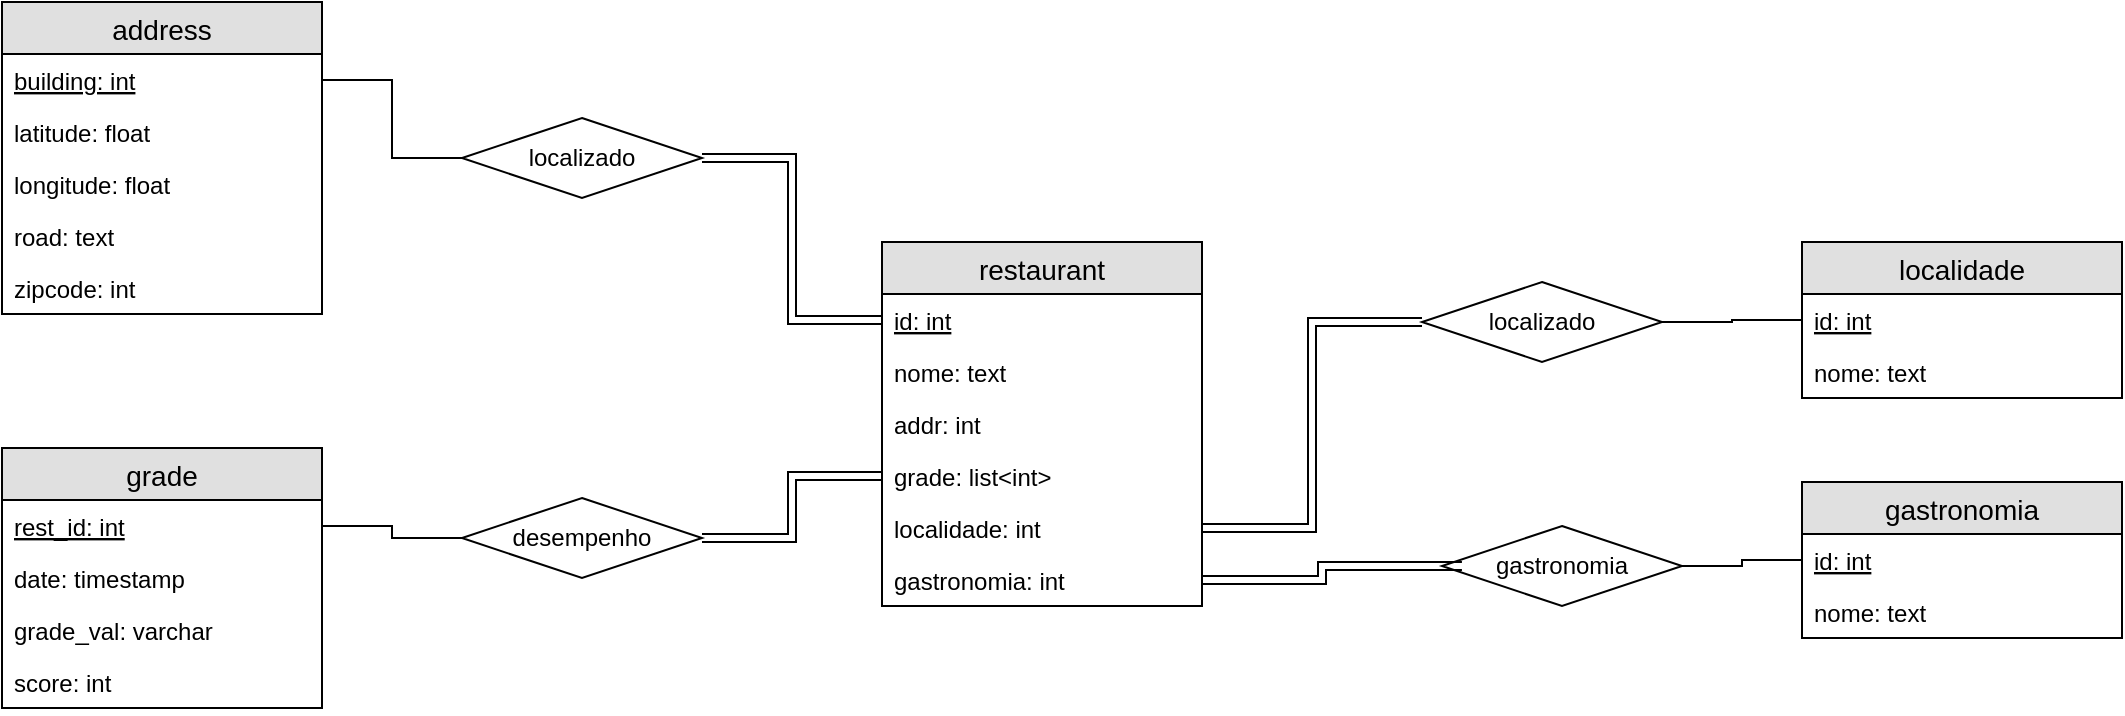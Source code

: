 <mxfile version="12.2.2" type="device" pages="1"><diagram id="ppx8rWP5HGCJ5IssTzLt" name="Page-1"><mxGraphModel dx="848" dy="479" grid="1" gridSize="10" guides="1" tooltips="1" connect="1" arrows="1" fold="1" page="1" pageScale="1" pageWidth="850" pageHeight="1100" math="0" shadow="0"><root><mxCell id="0"/><mxCell id="1" parent="0"/><mxCell id="PS8EGj6Ub2KABxTzr7ZF-6" value="gastronomia" style="swimlane;fontStyle=0;childLayout=stackLayout;horizontal=1;startSize=26;fillColor=#e0e0e0;horizontalStack=0;resizeParent=1;resizeParentMax=0;resizeLast=0;collapsible=1;marginBottom=0;swimlaneFillColor=#ffffff;align=center;fontSize=14;" vertex="1" parent="1"><mxGeometry x="940" y="360" width="160" height="78" as="geometry"/></mxCell><mxCell id="PS8EGj6Ub2KABxTzr7ZF-7" value="id: int" style="text;strokeColor=none;fillColor=none;spacingLeft=4;spacingRight=4;overflow=hidden;rotatable=0;points=[[0,0.5],[1,0.5]];portConstraint=eastwest;fontSize=12;fontStyle=4" vertex="1" parent="PS8EGj6Ub2KABxTzr7ZF-6"><mxGeometry y="26" width="160" height="26" as="geometry"/></mxCell><mxCell id="PS8EGj6Ub2KABxTzr7ZF-8" value="nome: text" style="text;strokeColor=none;fillColor=none;spacingLeft=4;spacingRight=4;overflow=hidden;rotatable=0;points=[[0,0.5],[1,0.5]];portConstraint=eastwest;fontSize=12;" vertex="1" parent="PS8EGj6Ub2KABxTzr7ZF-6"><mxGeometry y="52" width="160" height="26" as="geometry"/></mxCell><mxCell id="PS8EGj6Ub2KABxTzr7ZF-10" value="localidade" style="swimlane;fontStyle=0;childLayout=stackLayout;horizontal=1;startSize=26;fillColor=#e0e0e0;horizontalStack=0;resizeParent=1;resizeParentMax=0;resizeLast=0;collapsible=1;marginBottom=0;swimlaneFillColor=#ffffff;align=center;fontSize=14;" vertex="1" parent="1"><mxGeometry x="940" y="240" width="160" height="78" as="geometry"/></mxCell><mxCell id="PS8EGj6Ub2KABxTzr7ZF-11" value="id: int" style="text;strokeColor=none;fillColor=none;spacingLeft=4;spacingRight=4;overflow=hidden;rotatable=0;points=[[0,0.5],[1,0.5]];portConstraint=eastwest;fontSize=12;fontStyle=4" vertex="1" parent="PS8EGj6Ub2KABxTzr7ZF-10"><mxGeometry y="26" width="160" height="26" as="geometry"/></mxCell><mxCell id="PS8EGj6Ub2KABxTzr7ZF-12" value="nome: text" style="text;strokeColor=none;fillColor=none;spacingLeft=4;spacingRight=4;overflow=hidden;rotatable=0;points=[[0,0.5],[1,0.5]];portConstraint=eastwest;fontSize=12;" vertex="1" parent="PS8EGj6Ub2KABxTzr7ZF-10"><mxGeometry y="52" width="160" height="26" as="geometry"/></mxCell><mxCell id="PS8EGj6Ub2KABxTzr7ZF-14" value="grade" style="swimlane;fontStyle=0;childLayout=stackLayout;horizontal=1;startSize=26;fillColor=#e0e0e0;horizontalStack=0;resizeParent=1;resizeParentMax=0;resizeLast=0;collapsible=1;marginBottom=0;swimlaneFillColor=#ffffff;align=center;fontSize=14;" vertex="1" parent="1"><mxGeometry x="40" y="343" width="160" height="130" as="geometry"/></mxCell><mxCell id="PS8EGj6Ub2KABxTzr7ZF-15" value="rest_id: int" style="text;strokeColor=none;fillColor=none;spacingLeft=4;spacingRight=4;overflow=hidden;rotatable=0;points=[[0,0.5],[1,0.5]];portConstraint=eastwest;fontSize=12;fontStyle=4" vertex="1" parent="PS8EGj6Ub2KABxTzr7ZF-14"><mxGeometry y="26" width="160" height="26" as="geometry"/></mxCell><mxCell id="PS8EGj6Ub2KABxTzr7ZF-16" value="date: timestamp" style="text;strokeColor=none;fillColor=none;spacingLeft=4;spacingRight=4;overflow=hidden;rotatable=0;points=[[0,0.5],[1,0.5]];portConstraint=eastwest;fontSize=12;" vertex="1" parent="PS8EGj6Ub2KABxTzr7ZF-14"><mxGeometry y="52" width="160" height="26" as="geometry"/></mxCell><mxCell id="PS8EGj6Ub2KABxTzr7ZF-17" value="grade_val: varchar" style="text;strokeColor=none;fillColor=none;spacingLeft=4;spacingRight=4;overflow=hidden;rotatable=0;points=[[0,0.5],[1,0.5]];portConstraint=eastwest;fontSize=12;" vertex="1" parent="PS8EGj6Ub2KABxTzr7ZF-14"><mxGeometry y="78" width="160" height="26" as="geometry"/></mxCell><mxCell id="PS8EGj6Ub2KABxTzr7ZF-20" value="score: int" style="text;strokeColor=none;fillColor=none;spacingLeft=4;spacingRight=4;overflow=hidden;rotatable=0;points=[[0,0.5],[1,0.5]];portConstraint=eastwest;fontSize=12;" vertex="1" parent="PS8EGj6Ub2KABxTzr7ZF-14"><mxGeometry y="104" width="160" height="26" as="geometry"/></mxCell><mxCell id="PS8EGj6Ub2KABxTzr7ZF-21" value="address" style="swimlane;fontStyle=0;childLayout=stackLayout;horizontal=1;startSize=26;fillColor=#e0e0e0;horizontalStack=0;resizeParent=1;resizeParentMax=0;resizeLast=0;collapsible=1;marginBottom=0;swimlaneFillColor=#ffffff;align=center;fontSize=14;" vertex="1" parent="1"><mxGeometry x="40" y="120" width="160" height="156" as="geometry"/></mxCell><mxCell id="PS8EGj6Ub2KABxTzr7ZF-22" value="building: int" style="text;strokeColor=none;fillColor=none;spacingLeft=4;spacingRight=4;overflow=hidden;rotatable=0;points=[[0,0.5],[1,0.5]];portConstraint=eastwest;fontSize=12;fontStyle=4" vertex="1" parent="PS8EGj6Ub2KABxTzr7ZF-21"><mxGeometry y="26" width="160" height="26" as="geometry"/></mxCell><mxCell id="PS8EGj6Ub2KABxTzr7ZF-23" value="latitude: float" style="text;strokeColor=none;fillColor=none;spacingLeft=4;spacingRight=4;overflow=hidden;rotatable=0;points=[[0,0.5],[1,0.5]];portConstraint=eastwest;fontSize=12;" vertex="1" parent="PS8EGj6Ub2KABxTzr7ZF-21"><mxGeometry y="52" width="160" height="26" as="geometry"/></mxCell><mxCell id="PS8EGj6Ub2KABxTzr7ZF-24" value="longitude: float" style="text;strokeColor=none;fillColor=none;spacingLeft=4;spacingRight=4;overflow=hidden;rotatable=0;points=[[0,0.5],[1,0.5]];portConstraint=eastwest;fontSize=12;" vertex="1" parent="PS8EGj6Ub2KABxTzr7ZF-21"><mxGeometry y="78" width="160" height="26" as="geometry"/></mxCell><mxCell id="PS8EGj6Ub2KABxTzr7ZF-25" value="road: text" style="text;strokeColor=none;fillColor=none;spacingLeft=4;spacingRight=4;overflow=hidden;rotatable=0;points=[[0,0.5],[1,0.5]];portConstraint=eastwest;fontSize=12;" vertex="1" parent="PS8EGj6Ub2KABxTzr7ZF-21"><mxGeometry y="104" width="160" height="26" as="geometry"/></mxCell><mxCell id="PS8EGj6Ub2KABxTzr7ZF-26" value="zipcode: int" style="text;strokeColor=none;fillColor=none;spacingLeft=4;spacingRight=4;overflow=hidden;rotatable=0;points=[[0,0.5],[1,0.5]];portConstraint=eastwest;fontSize=12;" vertex="1" parent="PS8EGj6Ub2KABxTzr7ZF-21"><mxGeometry y="130" width="160" height="26" as="geometry"/></mxCell><mxCell id="PS8EGj6Ub2KABxTzr7ZF-31" value="restaurant" style="swimlane;fontStyle=0;childLayout=stackLayout;horizontal=1;startSize=26;fillColor=#e0e0e0;horizontalStack=0;resizeParent=1;resizeParentMax=0;resizeLast=0;collapsible=1;marginBottom=0;swimlaneFillColor=#ffffff;align=center;fontSize=14;" vertex="1" parent="1"><mxGeometry x="480" y="240" width="160" height="182" as="geometry"/></mxCell><mxCell id="PS8EGj6Ub2KABxTzr7ZF-32" value="id: int" style="text;strokeColor=none;fillColor=none;spacingLeft=4;spacingRight=4;overflow=hidden;rotatable=0;points=[[0,0.5],[1,0.5]];portConstraint=eastwest;fontSize=12;fontStyle=4" vertex="1" parent="PS8EGj6Ub2KABxTzr7ZF-31"><mxGeometry y="26" width="160" height="26" as="geometry"/></mxCell><mxCell id="PS8EGj6Ub2KABxTzr7ZF-37" value="nome: text" style="text;strokeColor=none;fillColor=none;spacingLeft=4;spacingRight=4;overflow=hidden;rotatable=0;points=[[0,0.5],[1,0.5]];portConstraint=eastwest;fontSize=12;" vertex="1" parent="PS8EGj6Ub2KABxTzr7ZF-31"><mxGeometry y="52" width="160" height="26" as="geometry"/></mxCell><mxCell id="PS8EGj6Ub2KABxTzr7ZF-33" value="addr: int" style="text;strokeColor=none;fillColor=none;spacingLeft=4;spacingRight=4;overflow=hidden;rotatable=0;points=[[0,0.5],[1,0.5]];portConstraint=eastwest;fontSize=12;" vertex="1" parent="PS8EGj6Ub2KABxTzr7ZF-31"><mxGeometry y="78" width="160" height="26" as="geometry"/></mxCell><mxCell id="PS8EGj6Ub2KABxTzr7ZF-34" value="grade: list&lt;int&gt;" style="text;strokeColor=none;fillColor=none;spacingLeft=4;spacingRight=4;overflow=hidden;rotatable=0;points=[[0,0.5],[1,0.5]];portConstraint=eastwest;fontSize=12;" vertex="1" parent="PS8EGj6Ub2KABxTzr7ZF-31"><mxGeometry y="104" width="160" height="26" as="geometry"/></mxCell><mxCell id="PS8EGj6Ub2KABxTzr7ZF-35" value="localidade: int" style="text;strokeColor=none;fillColor=none;spacingLeft=4;spacingRight=4;overflow=hidden;rotatable=0;points=[[0,0.5],[1,0.5]];portConstraint=eastwest;fontSize=12;" vertex="1" parent="PS8EGj6Ub2KABxTzr7ZF-31"><mxGeometry y="130" width="160" height="26" as="geometry"/></mxCell><mxCell id="PS8EGj6Ub2KABxTzr7ZF-36" value="gastronomia: int" style="text;strokeColor=none;fillColor=none;spacingLeft=4;spacingRight=4;overflow=hidden;rotatable=0;points=[[0,0.5],[1,0.5]];portConstraint=eastwest;fontSize=12;" vertex="1" parent="PS8EGj6Ub2KABxTzr7ZF-31"><mxGeometry y="156" width="160" height="26" as="geometry"/></mxCell><mxCell id="PS8EGj6Ub2KABxTzr7ZF-44" style="edgeStyle=orthogonalEdgeStyle;rounded=0;orthogonalLoop=1;jettySize=auto;html=1;exitX=0;exitY=0.5;exitDx=0;exitDy=0;entryX=1;entryY=0.5;entryDx=0;entryDy=0;endArrow=none;endFill=0;" edge="1" parent="1" source="PS8EGj6Ub2KABxTzr7ZF-42" target="PS8EGj6Ub2KABxTzr7ZF-22"><mxGeometry relative="1" as="geometry"/></mxCell><mxCell id="PS8EGj6Ub2KABxTzr7ZF-42" value="localizado" style="rhombus;whiteSpace=wrap;html=1;" vertex="1" parent="1"><mxGeometry x="270" y="178" width="120" height="40" as="geometry"/></mxCell><mxCell id="PS8EGj6Ub2KABxTzr7ZF-43" style="edgeStyle=orthogonalEdgeStyle;shape=link;rounded=0;orthogonalLoop=1;jettySize=auto;html=1;exitX=0;exitY=0.5;exitDx=0;exitDy=0;entryX=1;entryY=0.5;entryDx=0;entryDy=0;endArrow=none;endFill=0;" edge="1" parent="1" source="PS8EGj6Ub2KABxTzr7ZF-32" target="PS8EGj6Ub2KABxTzr7ZF-42"><mxGeometry relative="1" as="geometry"/></mxCell><mxCell id="PS8EGj6Ub2KABxTzr7ZF-47" style="edgeStyle=orthogonalEdgeStyle;rounded=0;orthogonalLoop=1;jettySize=auto;html=1;exitX=0;exitY=0.5;exitDx=0;exitDy=0;entryX=1;entryY=0.5;entryDx=0;entryDy=0;endArrow=none;endFill=0;" edge="1" parent="1" source="PS8EGj6Ub2KABxTzr7ZF-45" target="PS8EGj6Ub2KABxTzr7ZF-15"><mxGeometry relative="1" as="geometry"/></mxCell><mxCell id="PS8EGj6Ub2KABxTzr7ZF-48" style="edgeStyle=orthogonalEdgeStyle;shape=link;rounded=0;orthogonalLoop=1;jettySize=auto;html=1;exitX=1;exitY=0.5;exitDx=0;exitDy=0;entryX=0;entryY=0.5;entryDx=0;entryDy=0;endArrow=none;endFill=0;" edge="1" parent="1" source="PS8EGj6Ub2KABxTzr7ZF-45" target="PS8EGj6Ub2KABxTzr7ZF-34"><mxGeometry relative="1" as="geometry"/></mxCell><mxCell id="PS8EGj6Ub2KABxTzr7ZF-45" value="desempenho" style="rhombus;whiteSpace=wrap;html=1;" vertex="1" parent="1"><mxGeometry x="270" y="368" width="120" height="40" as="geometry"/></mxCell><mxCell id="PS8EGj6Ub2KABxTzr7ZF-53" style="edgeStyle=orthogonalEdgeStyle;rounded=0;orthogonalLoop=1;jettySize=auto;html=1;exitX=1;exitY=0.5;exitDx=0;exitDy=0;entryX=0;entryY=0.5;entryDx=0;entryDy=0;endArrow=none;endFill=0;" edge="1" parent="1" source="PS8EGj6Ub2KABxTzr7ZF-49" target="PS8EGj6Ub2KABxTzr7ZF-7"><mxGeometry relative="1" as="geometry"/></mxCell><mxCell id="PS8EGj6Ub2KABxTzr7ZF-49" value="gastronomia" style="rhombus;whiteSpace=wrap;html=1;" vertex="1" parent="1"><mxGeometry x="760" y="382" width="120" height="40" as="geometry"/></mxCell><mxCell id="PS8EGj6Ub2KABxTzr7ZF-54" style="edgeStyle=orthogonalEdgeStyle;rounded=0;orthogonalLoop=1;jettySize=auto;html=1;exitX=1;exitY=0.5;exitDx=0;exitDy=0;entryX=0;entryY=0.5;entryDx=0;entryDy=0;endArrow=none;endFill=0;" edge="1" parent="1" source="PS8EGj6Ub2KABxTzr7ZF-50" target="PS8EGj6Ub2KABxTzr7ZF-11"><mxGeometry relative="1" as="geometry"/></mxCell><mxCell id="PS8EGj6Ub2KABxTzr7ZF-50" value="localizado" style="rhombus;whiteSpace=wrap;html=1;" vertex="1" parent="1"><mxGeometry x="750" y="260" width="120" height="40" as="geometry"/></mxCell><mxCell id="PS8EGj6Ub2KABxTzr7ZF-51" style="edgeStyle=orthogonalEdgeStyle;shape=link;rounded=0;orthogonalLoop=1;jettySize=auto;html=1;exitX=1;exitY=0.5;exitDx=0;exitDy=0;entryX=0;entryY=0.5;entryDx=0;entryDy=0;endArrow=none;endFill=0;" edge="1" parent="1" source="PS8EGj6Ub2KABxTzr7ZF-35" target="PS8EGj6Ub2KABxTzr7ZF-50"><mxGeometry relative="1" as="geometry"/></mxCell><mxCell id="PS8EGj6Ub2KABxTzr7ZF-52" style="edgeStyle=orthogonalEdgeStyle;shape=link;rounded=0;orthogonalLoop=1;jettySize=auto;html=1;exitX=1;exitY=0.5;exitDx=0;exitDy=0;entryX=0.083;entryY=0.5;entryDx=0;entryDy=0;entryPerimeter=0;endArrow=none;endFill=0;" edge="1" parent="1" source="PS8EGj6Ub2KABxTzr7ZF-36" target="PS8EGj6Ub2KABxTzr7ZF-49"><mxGeometry relative="1" as="geometry"/></mxCell></root></mxGraphModel></diagram></mxfile>